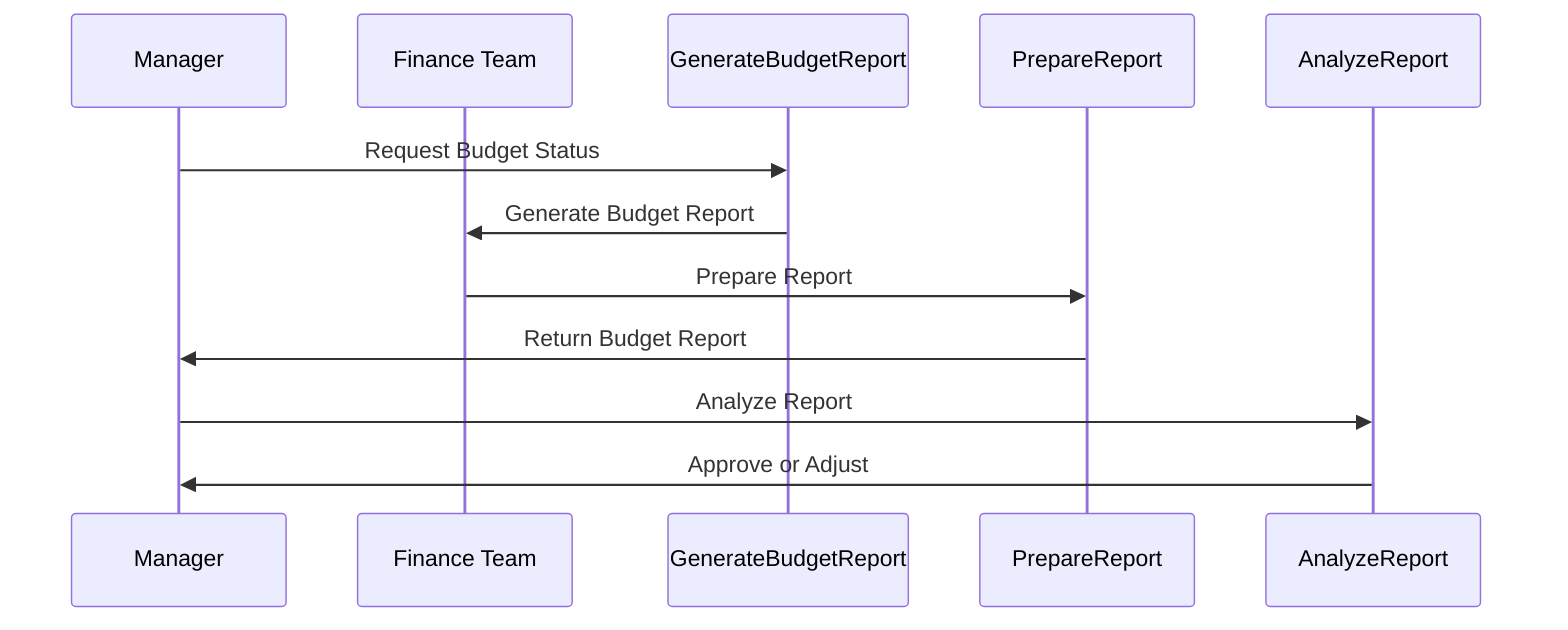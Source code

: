 sequenceDiagram
    participant Manager as Manager
    participant FinanceTeam as Finance Team

    Manager->>GenerateBudgetReport: Request Budget Status
    GenerateBudgetReport->>FinanceTeam: Generate Budget Report
    FinanceTeam->>PrepareReport: Prepare Report
    PrepareReport->>Manager: Return Budget Report
    Manager->>AnalyzeReport: Analyze Report
    AnalyzeReport->>Manager: Approve or Adjust